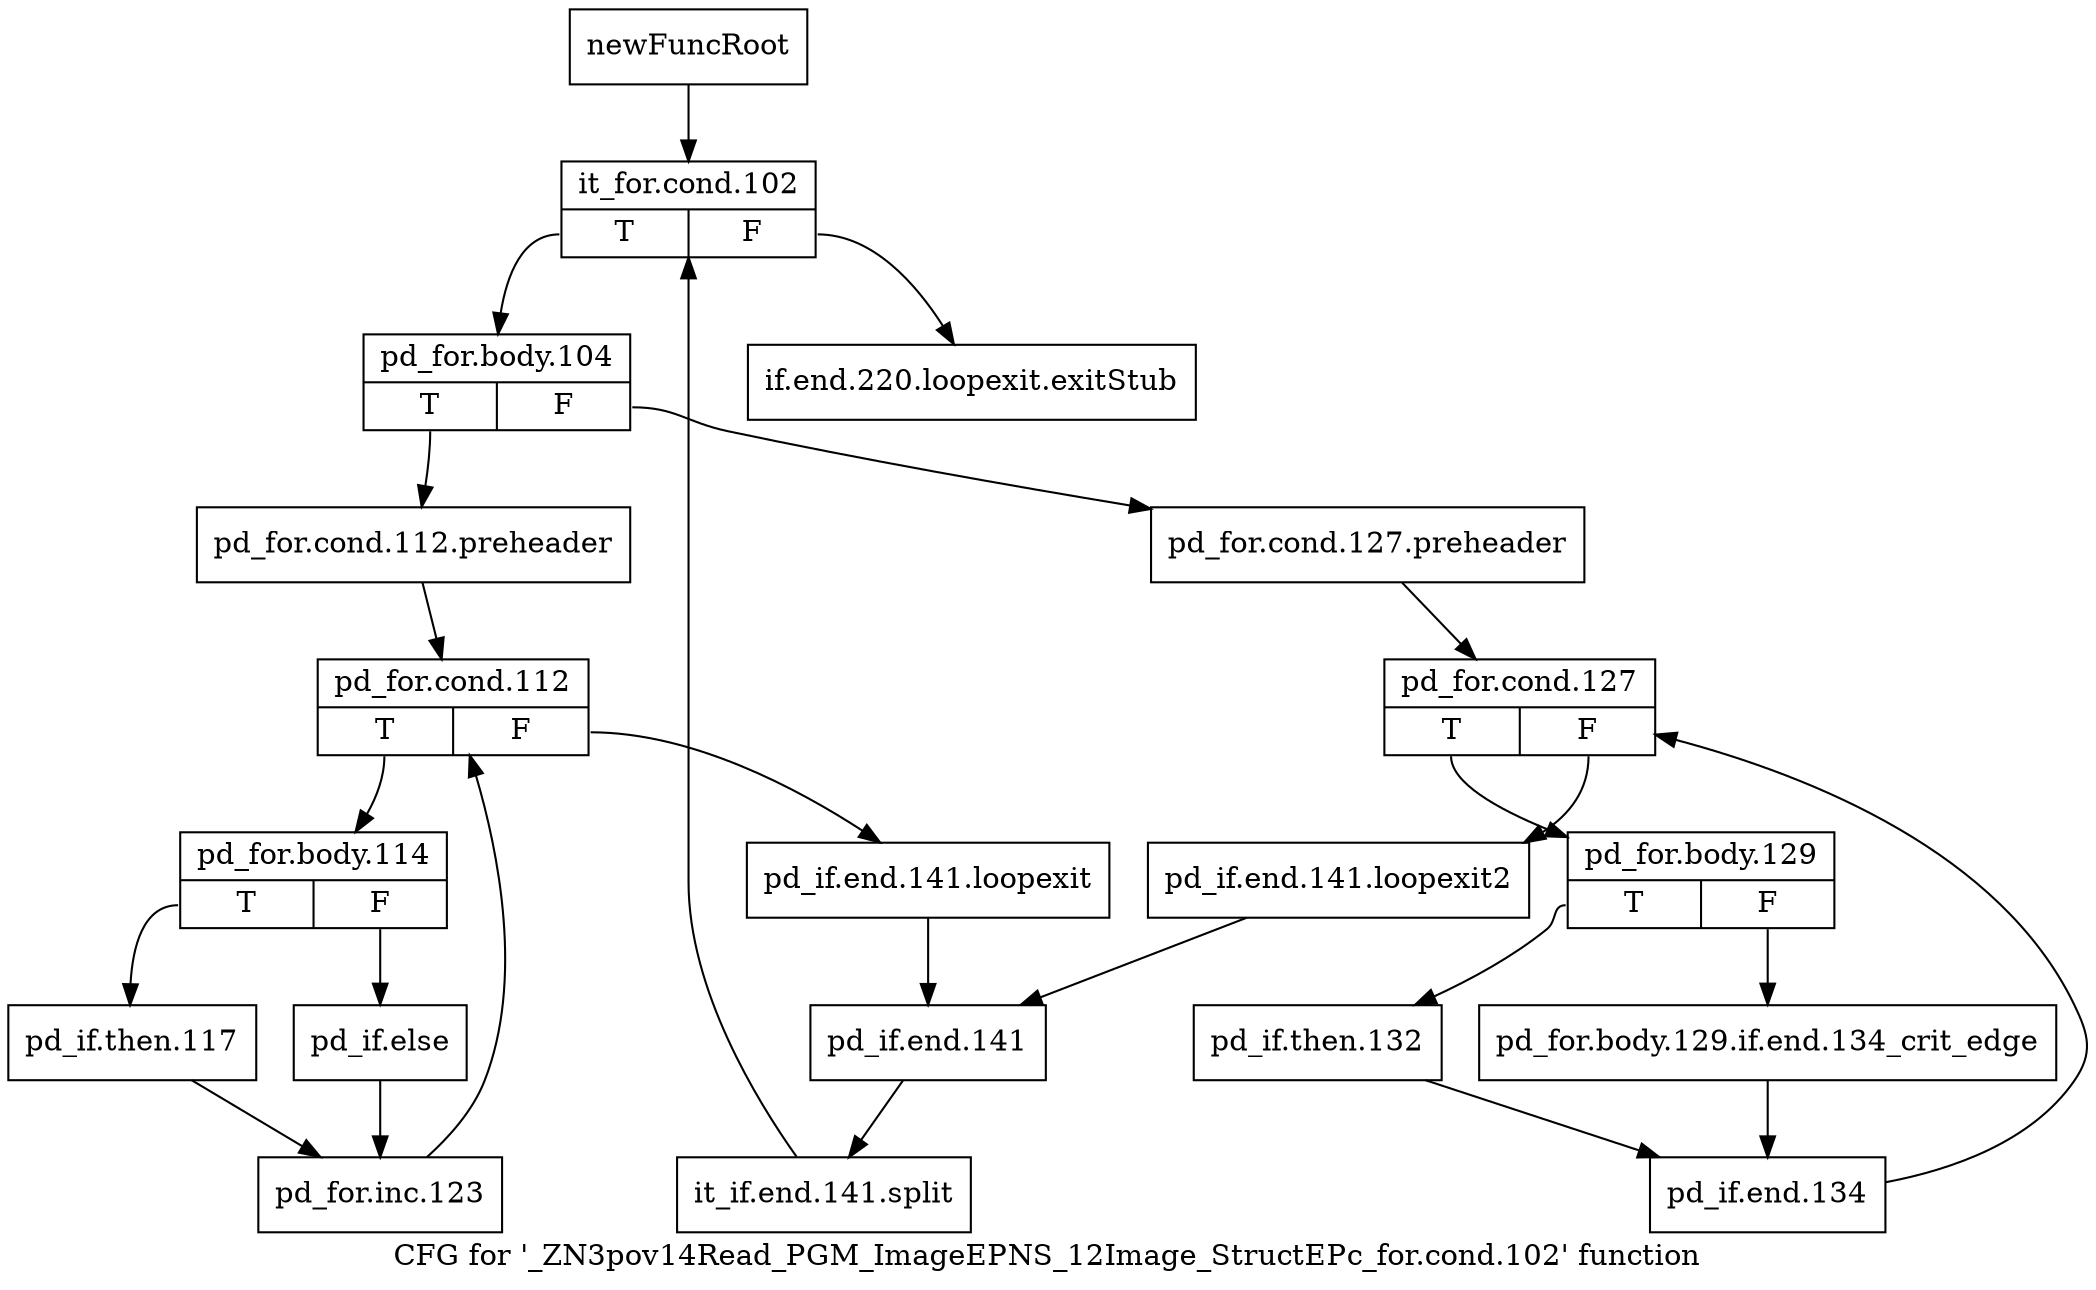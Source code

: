 digraph "CFG for '_ZN3pov14Read_PGM_ImageEPNS_12Image_StructEPc_for.cond.102' function" {
	label="CFG for '_ZN3pov14Read_PGM_ImageEPNS_12Image_StructEPc_for.cond.102' function";

	Node0x29cb430 [shape=record,label="{newFuncRoot}"];
	Node0x29cb430 -> Node0x29cb4d0;
	Node0x29cb480 [shape=record,label="{if.end.220.loopexit.exitStub}"];
	Node0x29cb4d0 [shape=record,label="{it_for.cond.102|{<s0>T|<s1>F}}"];
	Node0x29cb4d0:s0 -> Node0x29cb520;
	Node0x29cb4d0:s1 -> Node0x29cb480;
	Node0x29cb520 [shape=record,label="{pd_for.body.104|{<s0>T|<s1>F}}"];
	Node0x29cb520:s0 -> Node0x29cb7a0;
	Node0x29cb520:s1 -> Node0x29cb570;
	Node0x29cb570 [shape=record,label="{pd_for.cond.127.preheader}"];
	Node0x29cb570 -> Node0x29cb5c0;
	Node0x29cb5c0 [shape=record,label="{pd_for.cond.127|{<s0>T|<s1>F}}"];
	Node0x29cb5c0:s0 -> Node0x29cb660;
	Node0x29cb5c0:s1 -> Node0x29cb610;
	Node0x29cb610 [shape=record,label="{pd_if.end.141.loopexit2}"];
	Node0x29cb610 -> Node0x29cb890;
	Node0x29cb660 [shape=record,label="{pd_for.body.129|{<s0>T|<s1>F}}"];
	Node0x29cb660:s0 -> Node0x29cb700;
	Node0x29cb660:s1 -> Node0x29cb6b0;
	Node0x29cb6b0 [shape=record,label="{pd_for.body.129.if.end.134_crit_edge}"];
	Node0x29cb6b0 -> Node0x29cb750;
	Node0x29cb700 [shape=record,label="{pd_if.then.132}"];
	Node0x29cb700 -> Node0x29cb750;
	Node0x29cb750 [shape=record,label="{pd_if.end.134}"];
	Node0x29cb750 -> Node0x29cb5c0;
	Node0x29cb7a0 [shape=record,label="{pd_for.cond.112.preheader}"];
	Node0x29cb7a0 -> Node0x29cb7f0;
	Node0x29cb7f0 [shape=record,label="{pd_for.cond.112|{<s0>T|<s1>F}}"];
	Node0x29cb7f0:s0 -> Node0x29cb8e0;
	Node0x29cb7f0:s1 -> Node0x29cb840;
	Node0x29cb840 [shape=record,label="{pd_if.end.141.loopexit}"];
	Node0x29cb840 -> Node0x29cb890;
	Node0x29cb890 [shape=record,label="{pd_if.end.141}"];
	Node0x29cb890 -> Node0x38a7dd0;
	Node0x38a7dd0 [shape=record,label="{it_if.end.141.split}"];
	Node0x38a7dd0 -> Node0x29cb4d0;
	Node0x29cb8e0 [shape=record,label="{pd_for.body.114|{<s0>T|<s1>F}}"];
	Node0x29cb8e0:s0 -> Node0x29cb980;
	Node0x29cb8e0:s1 -> Node0x29cb930;
	Node0x29cb930 [shape=record,label="{pd_if.else}"];
	Node0x29cb930 -> Node0x29cb9d0;
	Node0x29cb980 [shape=record,label="{pd_if.then.117}"];
	Node0x29cb980 -> Node0x29cb9d0;
	Node0x29cb9d0 [shape=record,label="{pd_for.inc.123}"];
	Node0x29cb9d0 -> Node0x29cb7f0;
}
